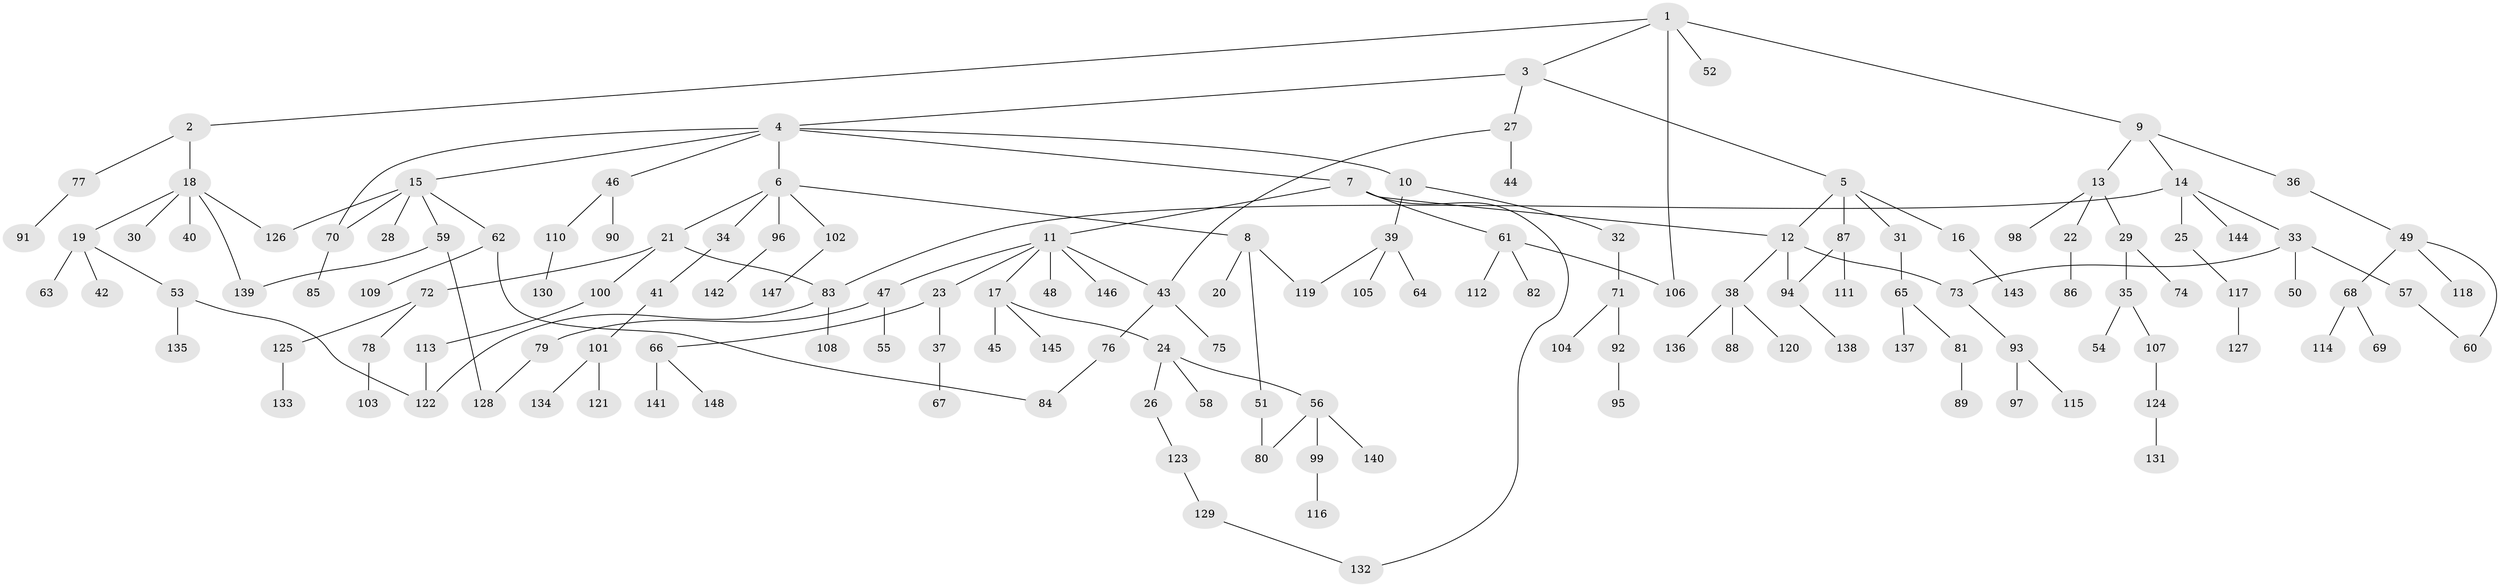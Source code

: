 // coarse degree distribution, {7: 0.011363636363636364, 1: 0.5795454545454546, 4: 0.056818181818181816, 2: 0.22727272727272727, 5: 0.022727272727272728, 6: 0.022727272727272728, 3: 0.045454545454545456, 18: 0.022727272727272728, 8: 0.011363636363636364}
// Generated by graph-tools (version 1.1) at 2025/46/03/04/25 21:46:05]
// undirected, 148 vertices, 164 edges
graph export_dot {
graph [start="1"]
  node [color=gray90,style=filled];
  1;
  2;
  3;
  4;
  5;
  6;
  7;
  8;
  9;
  10;
  11;
  12;
  13;
  14;
  15;
  16;
  17;
  18;
  19;
  20;
  21;
  22;
  23;
  24;
  25;
  26;
  27;
  28;
  29;
  30;
  31;
  32;
  33;
  34;
  35;
  36;
  37;
  38;
  39;
  40;
  41;
  42;
  43;
  44;
  45;
  46;
  47;
  48;
  49;
  50;
  51;
  52;
  53;
  54;
  55;
  56;
  57;
  58;
  59;
  60;
  61;
  62;
  63;
  64;
  65;
  66;
  67;
  68;
  69;
  70;
  71;
  72;
  73;
  74;
  75;
  76;
  77;
  78;
  79;
  80;
  81;
  82;
  83;
  84;
  85;
  86;
  87;
  88;
  89;
  90;
  91;
  92;
  93;
  94;
  95;
  96;
  97;
  98;
  99;
  100;
  101;
  102;
  103;
  104;
  105;
  106;
  107;
  108;
  109;
  110;
  111;
  112;
  113;
  114;
  115;
  116;
  117;
  118;
  119;
  120;
  121;
  122;
  123;
  124;
  125;
  126;
  127;
  128;
  129;
  130;
  131;
  132;
  133;
  134;
  135;
  136;
  137;
  138;
  139;
  140;
  141;
  142;
  143;
  144;
  145;
  146;
  147;
  148;
  1 -- 2;
  1 -- 3;
  1 -- 9;
  1 -- 52;
  1 -- 106;
  2 -- 18;
  2 -- 77;
  3 -- 4;
  3 -- 5;
  3 -- 27;
  4 -- 6;
  4 -- 7;
  4 -- 10;
  4 -- 15;
  4 -- 46;
  4 -- 70;
  5 -- 16;
  5 -- 31;
  5 -- 87;
  5 -- 12;
  6 -- 8;
  6 -- 21;
  6 -- 34;
  6 -- 96;
  6 -- 102;
  7 -- 11;
  7 -- 12;
  7 -- 61;
  7 -- 132;
  8 -- 20;
  8 -- 51;
  8 -- 119;
  9 -- 13;
  9 -- 14;
  9 -- 36;
  10 -- 32;
  10 -- 39;
  11 -- 17;
  11 -- 23;
  11 -- 43;
  11 -- 47;
  11 -- 48;
  11 -- 146;
  12 -- 38;
  12 -- 73;
  12 -- 94;
  13 -- 22;
  13 -- 29;
  13 -- 98;
  14 -- 25;
  14 -- 33;
  14 -- 83;
  14 -- 144;
  15 -- 28;
  15 -- 59;
  15 -- 62;
  15 -- 70;
  15 -- 126;
  16 -- 143;
  17 -- 24;
  17 -- 45;
  17 -- 145;
  18 -- 19;
  18 -- 30;
  18 -- 40;
  18 -- 139;
  18 -- 126;
  19 -- 42;
  19 -- 53;
  19 -- 63;
  21 -- 72;
  21 -- 100;
  21 -- 83;
  22 -- 86;
  23 -- 37;
  23 -- 66;
  24 -- 26;
  24 -- 56;
  24 -- 58;
  25 -- 117;
  26 -- 123;
  27 -- 44;
  27 -- 43;
  29 -- 35;
  29 -- 74;
  31 -- 65;
  32 -- 71;
  33 -- 50;
  33 -- 57;
  33 -- 73;
  34 -- 41;
  35 -- 54;
  35 -- 107;
  36 -- 49;
  37 -- 67;
  38 -- 88;
  38 -- 120;
  38 -- 136;
  39 -- 64;
  39 -- 105;
  39 -- 119;
  41 -- 101;
  43 -- 75;
  43 -- 76;
  46 -- 90;
  46 -- 110;
  47 -- 55;
  47 -- 79;
  49 -- 68;
  49 -- 118;
  49 -- 60;
  51 -- 80;
  53 -- 135;
  53 -- 122;
  56 -- 80;
  56 -- 99;
  56 -- 140;
  57 -- 60;
  59 -- 128;
  59 -- 139;
  61 -- 82;
  61 -- 106;
  61 -- 112;
  62 -- 84;
  62 -- 109;
  65 -- 81;
  65 -- 137;
  66 -- 141;
  66 -- 148;
  68 -- 69;
  68 -- 114;
  70 -- 85;
  71 -- 92;
  71 -- 104;
  72 -- 78;
  72 -- 125;
  73 -- 93;
  76 -- 84;
  77 -- 91;
  78 -- 103;
  79 -- 128;
  81 -- 89;
  83 -- 108;
  83 -- 122;
  87 -- 94;
  87 -- 111;
  92 -- 95;
  93 -- 97;
  93 -- 115;
  94 -- 138;
  96 -- 142;
  99 -- 116;
  100 -- 113;
  101 -- 121;
  101 -- 134;
  102 -- 147;
  107 -- 124;
  110 -- 130;
  113 -- 122;
  117 -- 127;
  123 -- 129;
  124 -- 131;
  125 -- 133;
  129 -- 132;
}
